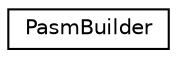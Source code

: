 digraph "Graphical Class Hierarchy"
{
  edge [fontname="Helvetica",fontsize="10",labelfontname="Helvetica",labelfontsize="10"];
  node [fontname="Helvetica",fontsize="10",shape=record];
  rankdir="LR";
  Node0 [label="PasmBuilder",height=0.2,width=0.4,color="black", fillcolor="white", style="filled",URL="$classPasmBuilder.html"];
}
